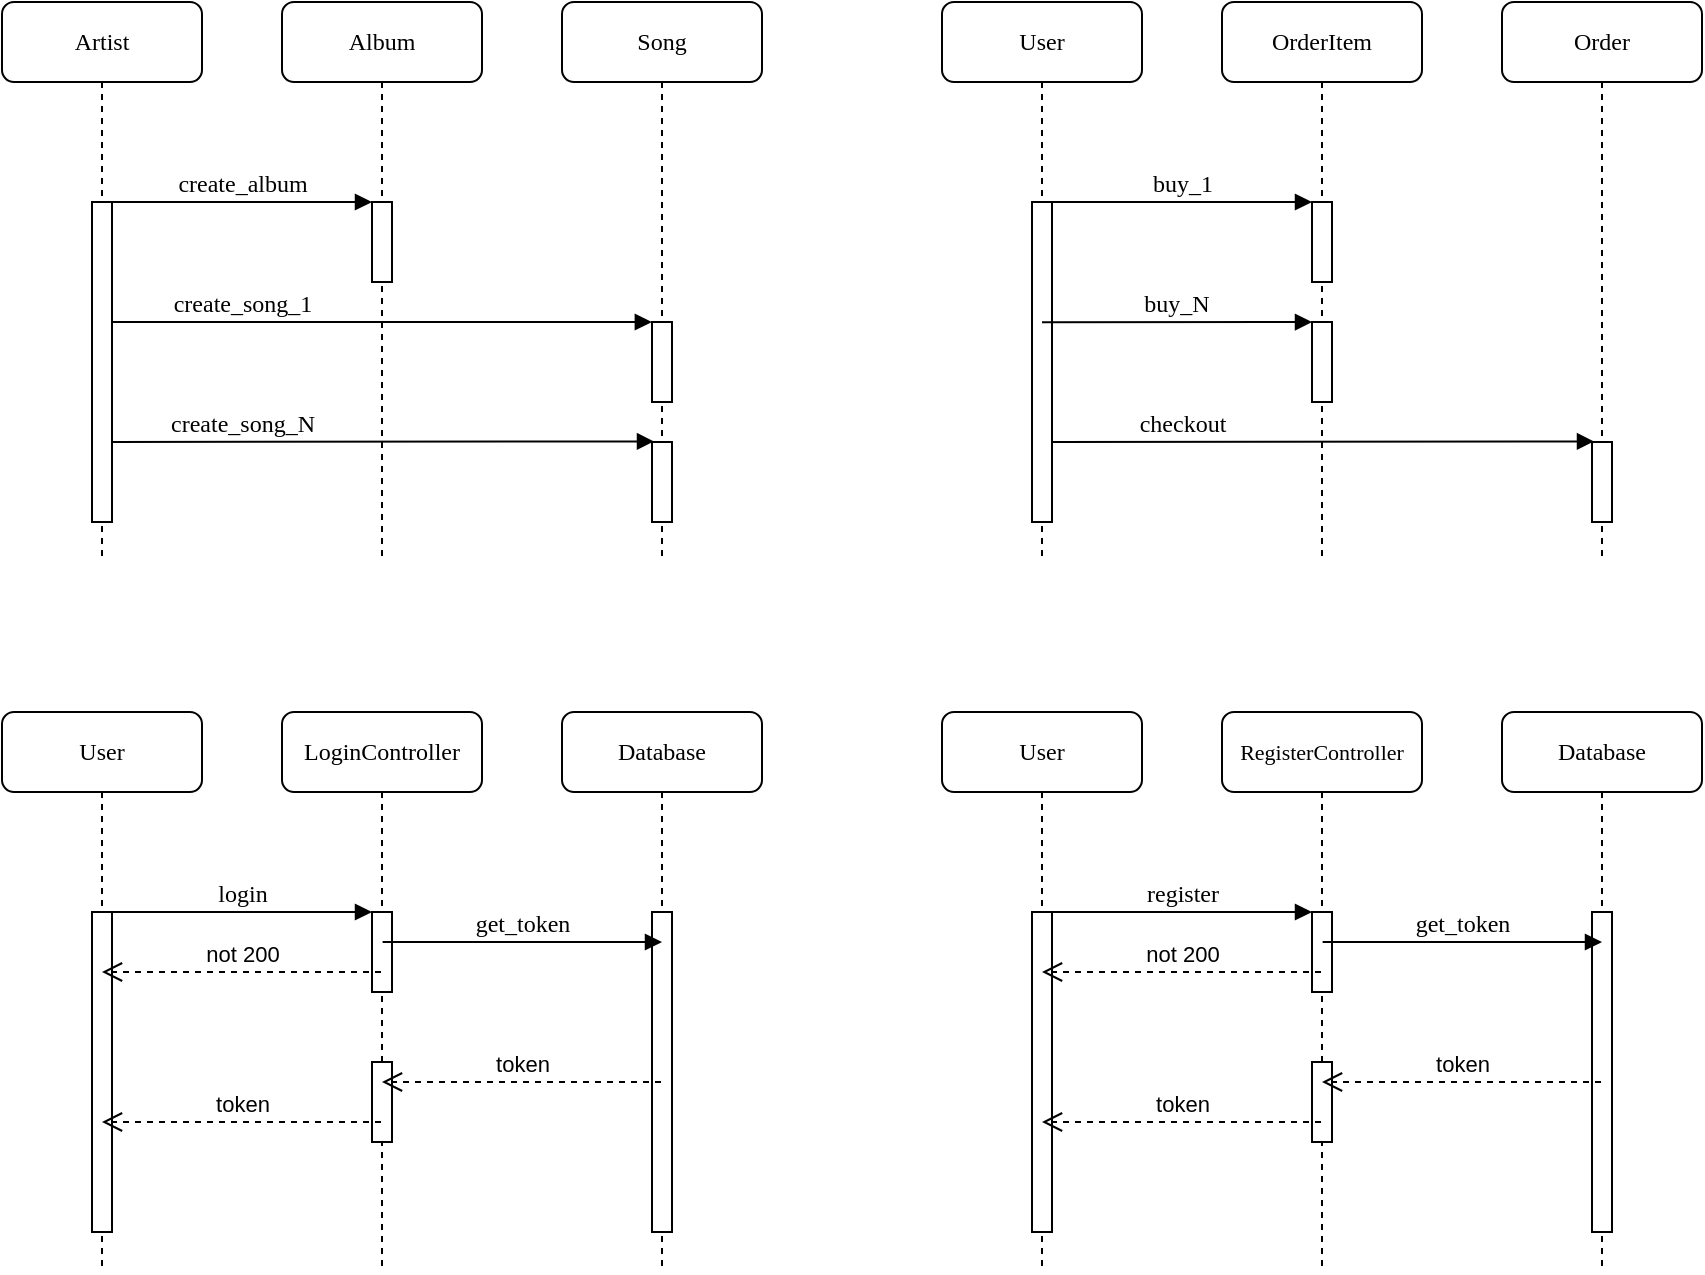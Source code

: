 <mxfile version="12.9.4"><diagram id="ycOkqqDNQwariT2bJfcF" name="Page-1"><mxGraphModel dx="1221" dy="625" grid="1" gridSize="10" guides="1" tooltips="1" connect="1" arrows="1" fold="1" page="1" pageScale="1" pageWidth="1100" pageHeight="850" background="#ffffff" math="0" shadow="0"><root><mxCell id="0"/><mxCell id="1" parent="0"/><mxCell id="7baba1c4bc27f4b0-2" value="Album" style="shape=umlLifeline;perimeter=lifelinePerimeter;whiteSpace=wrap;html=1;container=1;collapsible=0;recursiveResize=0;outlineConnect=0;rounded=1;shadow=0;comic=0;labelBackgroundColor=none;strokeWidth=1;fontFamily=Verdana;fontSize=12;align=center;" parent="1" vertex="1"><mxGeometry x="250" y="90" width="100" height="280" as="geometry"/></mxCell><mxCell id="7baba1c4bc27f4b0-10" value="" style="html=1;points=[];perimeter=orthogonalPerimeter;rounded=0;shadow=0;comic=0;labelBackgroundColor=none;strokeWidth=1;fontFamily=Verdana;fontSize=12;align=center;" parent="7baba1c4bc27f4b0-2" vertex="1"><mxGeometry x="45" y="100" width="10" height="40" as="geometry"/></mxCell><mxCell id="7baba1c4bc27f4b0-3" value="Song" style="shape=umlLifeline;perimeter=lifelinePerimeter;whiteSpace=wrap;html=1;container=1;collapsible=0;recursiveResize=0;outlineConnect=0;rounded=1;shadow=0;comic=0;labelBackgroundColor=none;strokeWidth=1;fontFamily=Verdana;fontSize=12;align=center;" parent="1" vertex="1"><mxGeometry x="390" y="90" width="100" height="280" as="geometry"/></mxCell><mxCell id="7baba1c4bc27f4b0-13" value="" style="html=1;points=[];perimeter=orthogonalPerimeter;rounded=0;shadow=0;comic=0;labelBackgroundColor=none;strokeWidth=1;fontFamily=Verdana;fontSize=12;align=center;" parent="7baba1c4bc27f4b0-3" vertex="1"><mxGeometry x="45" y="160" width="10" height="40" as="geometry"/></mxCell><mxCell id="5B0q2xUI6pbvS1gsh7I7-1" value="" style="html=1;points=[];perimeter=orthogonalPerimeter;rounded=0;shadow=0;comic=0;labelBackgroundColor=none;strokeWidth=1;fontFamily=Verdana;fontSize=12;align=center;" parent="7baba1c4bc27f4b0-3" vertex="1"><mxGeometry x="45" y="220" width="10" height="40" as="geometry"/></mxCell><mxCell id="7baba1c4bc27f4b0-8" value="Artist" style="shape=umlLifeline;perimeter=lifelinePerimeter;whiteSpace=wrap;html=1;container=1;collapsible=0;recursiveResize=0;outlineConnect=0;rounded=1;shadow=0;comic=0;labelBackgroundColor=none;strokeWidth=1;fontFamily=Verdana;fontSize=12;align=center;" parent="1" vertex="1"><mxGeometry x="110" y="90" width="100" height="280" as="geometry"/></mxCell><mxCell id="7baba1c4bc27f4b0-9" value="" style="html=1;points=[];perimeter=orthogonalPerimeter;rounded=0;shadow=0;comic=0;labelBackgroundColor=none;strokeWidth=1;fontFamily=Verdana;fontSize=12;align=center;" parent="7baba1c4bc27f4b0-8" vertex="1"><mxGeometry x="45" y="100" width="10" height="160" as="geometry"/></mxCell><mxCell id="7baba1c4bc27f4b0-23" value="create_song_1" style="html=1;verticalAlign=bottom;endArrow=block;labelBackgroundColor=none;fontFamily=Verdana;fontSize=12;entryX=-0.007;entryY=0;entryDx=0;entryDy=0;entryPerimeter=0;" parent="1" target="7baba1c4bc27f4b0-13" edge="1"><mxGeometry x="-0.518" relative="1" as="geometry"><mxPoint x="165" y="250.0" as="sourcePoint"/><mxPoint x="450" y="250" as="targetPoint"/><mxPoint as="offset"/></mxGeometry></mxCell><mxCell id="7baba1c4bc27f4b0-11" value="create_album" style="html=1;verticalAlign=bottom;endArrow=block;entryX=0;entryY=0;labelBackgroundColor=none;fontFamily=Verdana;fontSize=12;edgeStyle=elbowEdgeStyle;elbow=vertical;" parent="1" source="7baba1c4bc27f4b0-9" target="7baba1c4bc27f4b0-10" edge="1"><mxGeometry relative="1" as="geometry"><mxPoint x="230" y="200" as="sourcePoint"/></mxGeometry></mxCell><mxCell id="5B0q2xUI6pbvS1gsh7I7-4" value="create_song_N" style="html=1;verticalAlign=bottom;endArrow=block;labelBackgroundColor=none;fontFamily=Verdana;fontSize=12;entryX=0.1;entryY=-0.007;entryDx=0;entryDy=0;entryPerimeter=0;" parent="1" target="5B0q2xUI6pbvS1gsh7I7-1" edge="1"><mxGeometry x="-0.52" relative="1" as="geometry"><mxPoint x="165.0" y="310.0" as="sourcePoint"/><mxPoint x="420" y="310" as="targetPoint"/><mxPoint as="offset"/></mxGeometry></mxCell><mxCell id="5B0q2xUI6pbvS1gsh7I7-5" value="OrderItem" style="shape=umlLifeline;perimeter=lifelinePerimeter;whiteSpace=wrap;html=1;container=1;collapsible=0;recursiveResize=0;outlineConnect=0;rounded=1;shadow=0;comic=0;labelBackgroundColor=none;strokeWidth=1;fontFamily=Verdana;fontSize=12;align=center;" parent="1" vertex="1"><mxGeometry x="720" y="90" width="100" height="280" as="geometry"/></mxCell><mxCell id="5B0q2xUI6pbvS1gsh7I7-6" value="" style="html=1;points=[];perimeter=orthogonalPerimeter;rounded=0;shadow=0;comic=0;labelBackgroundColor=none;strokeWidth=1;fontFamily=Verdana;fontSize=12;align=center;" parent="5B0q2xUI6pbvS1gsh7I7-5" vertex="1"><mxGeometry x="45" y="100" width="10" height="40" as="geometry"/></mxCell><mxCell id="5B0q2xUI6pbvS1gsh7I7-7" value="Order" style="shape=umlLifeline;perimeter=lifelinePerimeter;whiteSpace=wrap;html=1;container=1;collapsible=0;recursiveResize=0;outlineConnect=0;rounded=1;shadow=0;comic=0;labelBackgroundColor=none;strokeWidth=1;fontFamily=Verdana;fontSize=12;align=center;" parent="1" vertex="1"><mxGeometry x="860" y="90" width="100" height="280" as="geometry"/></mxCell><mxCell id="5B0q2xUI6pbvS1gsh7I7-9" value="" style="html=1;points=[];perimeter=orthogonalPerimeter;rounded=0;shadow=0;comic=0;labelBackgroundColor=none;strokeWidth=1;fontFamily=Verdana;fontSize=12;align=center;" parent="5B0q2xUI6pbvS1gsh7I7-7" vertex="1"><mxGeometry x="45" y="220" width="10" height="40" as="geometry"/></mxCell><mxCell id="5B0q2xUI6pbvS1gsh7I7-10" value="User" style="shape=umlLifeline;perimeter=lifelinePerimeter;whiteSpace=wrap;html=1;container=1;collapsible=0;recursiveResize=0;outlineConnect=0;rounded=1;shadow=0;comic=0;labelBackgroundColor=none;strokeWidth=1;fontFamily=Verdana;fontSize=12;align=center;" parent="1" vertex="1"><mxGeometry x="580" y="90" width="100" height="280" as="geometry"/></mxCell><mxCell id="5B0q2xUI6pbvS1gsh7I7-11" value="" style="html=1;points=[];perimeter=orthogonalPerimeter;rounded=0;shadow=0;comic=0;labelBackgroundColor=none;strokeWidth=1;fontFamily=Verdana;fontSize=12;align=center;" parent="5B0q2xUI6pbvS1gsh7I7-10" vertex="1"><mxGeometry x="45" y="100" width="10" height="160" as="geometry"/></mxCell><mxCell id="5B0q2xUI6pbvS1gsh7I7-13" value="buy_1" style="html=1;verticalAlign=bottom;endArrow=block;entryX=0;entryY=0;labelBackgroundColor=none;fontFamily=Verdana;fontSize=12;edgeStyle=elbowEdgeStyle;elbow=vertical;" parent="1" source="5B0q2xUI6pbvS1gsh7I7-11" target="5B0q2xUI6pbvS1gsh7I7-6" edge="1"><mxGeometry relative="1" as="geometry"><mxPoint x="700" y="200" as="sourcePoint"/></mxGeometry></mxCell><mxCell id="5B0q2xUI6pbvS1gsh7I7-14" value="checkout" style="html=1;verticalAlign=bottom;endArrow=block;labelBackgroundColor=none;fontFamily=Verdana;fontSize=12;entryX=0.1;entryY=-0.007;entryDx=0;entryDy=0;entryPerimeter=0;" parent="1" target="5B0q2xUI6pbvS1gsh7I7-9" edge="1"><mxGeometry x="-0.52" relative="1" as="geometry"><mxPoint x="635" y="310.0" as="sourcePoint"/><mxPoint x="890" y="310" as="targetPoint"/><mxPoint as="offset"/></mxGeometry></mxCell><mxCell id="5B0q2xUI6pbvS1gsh7I7-15" value="" style="html=1;points=[];perimeter=orthogonalPerimeter;rounded=0;shadow=0;comic=0;labelBackgroundColor=none;strokeWidth=1;fontFamily=Verdana;fontSize=12;align=center;" parent="1" vertex="1"><mxGeometry x="765" y="250" width="10" height="40" as="geometry"/></mxCell><mxCell id="5B0q2xUI6pbvS1gsh7I7-16" value="buy_N" style="html=1;verticalAlign=bottom;endArrow=block;entryX=0;entryY=0;labelBackgroundColor=none;fontFamily=Verdana;fontSize=12;edgeStyle=elbowEdgeStyle;elbow=vertical;" parent="1" edge="1"><mxGeometry relative="1" as="geometry"><mxPoint x="630" y="250.14" as="sourcePoint"/><mxPoint x="765" y="250.14" as="targetPoint"/></mxGeometry></mxCell><mxCell id="zpAQKl5bMVho_lZ1ls6q-1" value="LoginController" style="shape=umlLifeline;perimeter=lifelinePerimeter;whiteSpace=wrap;html=1;container=1;collapsible=0;recursiveResize=0;outlineConnect=0;rounded=1;shadow=0;comic=0;labelBackgroundColor=none;strokeWidth=1;fontFamily=Verdana;fontSize=12;align=center;" vertex="1" parent="1"><mxGeometry x="250" y="445" width="100" height="280" as="geometry"/></mxCell><mxCell id="zpAQKl5bMVho_lZ1ls6q-2" value="" style="html=1;points=[];perimeter=orthogonalPerimeter;rounded=0;shadow=0;comic=0;labelBackgroundColor=none;strokeWidth=1;fontFamily=Verdana;fontSize=12;align=center;" vertex="1" parent="zpAQKl5bMVho_lZ1ls6q-1"><mxGeometry x="45" y="100" width="10" height="40" as="geometry"/></mxCell><mxCell id="zpAQKl5bMVho_lZ1ls6q-11" value="" style="html=1;points=[];perimeter=orthogonalPerimeter;rounded=0;shadow=0;comic=0;labelBackgroundColor=none;strokeWidth=1;fontFamily=Verdana;fontSize=12;align=center;" vertex="1" parent="zpAQKl5bMVho_lZ1ls6q-1"><mxGeometry x="45" y="175" width="10" height="40" as="geometry"/></mxCell><mxCell id="zpAQKl5bMVho_lZ1ls6q-3" value="Database" style="shape=umlLifeline;perimeter=lifelinePerimeter;whiteSpace=wrap;html=1;container=1;collapsible=0;recursiveResize=0;outlineConnect=0;rounded=1;shadow=0;comic=0;labelBackgroundColor=none;strokeWidth=1;fontFamily=Verdana;fontSize=12;align=center;" vertex="1" parent="1"><mxGeometry x="390" y="445" width="100" height="280" as="geometry"/></mxCell><mxCell id="zpAQKl5bMVho_lZ1ls6q-4" value="" style="html=1;points=[];perimeter=orthogonalPerimeter;rounded=0;shadow=0;comic=0;labelBackgroundColor=none;strokeWidth=1;fontFamily=Verdana;fontSize=12;align=center;" vertex="1" parent="zpAQKl5bMVho_lZ1ls6q-3"><mxGeometry x="45" y="100" width="10" height="160" as="geometry"/></mxCell><mxCell id="zpAQKl5bMVho_lZ1ls6q-6" value="User" style="shape=umlLifeline;perimeter=lifelinePerimeter;whiteSpace=wrap;html=1;container=1;collapsible=0;recursiveResize=0;outlineConnect=0;rounded=1;shadow=0;comic=0;labelBackgroundColor=none;strokeWidth=1;fontFamily=Verdana;fontSize=12;align=center;" vertex="1" parent="1"><mxGeometry x="110" y="445" width="100" height="280" as="geometry"/></mxCell><mxCell id="zpAQKl5bMVho_lZ1ls6q-7" value="" style="html=1;points=[];perimeter=orthogonalPerimeter;rounded=0;shadow=0;comic=0;labelBackgroundColor=none;strokeWidth=1;fontFamily=Verdana;fontSize=12;align=center;" vertex="1" parent="zpAQKl5bMVho_lZ1ls6q-6"><mxGeometry x="45" y="100" width="10" height="160" as="geometry"/></mxCell><mxCell id="zpAQKl5bMVho_lZ1ls6q-9" value="login" style="html=1;verticalAlign=bottom;endArrow=block;entryX=0;entryY=0;labelBackgroundColor=none;fontFamily=Verdana;fontSize=12;edgeStyle=elbowEdgeStyle;elbow=vertical;" edge="1" source="zpAQKl5bMVho_lZ1ls6q-7" target="zpAQKl5bMVho_lZ1ls6q-2" parent="1"><mxGeometry relative="1" as="geometry"><mxPoint x="230" y="555" as="sourcePoint"/></mxGeometry></mxCell><mxCell id="zpAQKl5bMVho_lZ1ls6q-16" value="not 200" style="html=1;verticalAlign=bottom;endArrow=open;dashed=1;endSize=8;" edge="1" parent="1"><mxGeometry relative="1" as="geometry"><mxPoint x="160" y="575" as="targetPoint"/><mxPoint x="299.5" y="575" as="sourcePoint"/></mxGeometry></mxCell><mxCell id="zpAQKl5bMVho_lZ1ls6q-17" value="get_token" style="html=1;verticalAlign=bottom;endArrow=block;entryX=0;entryY=0;labelBackgroundColor=none;fontFamily=Verdana;fontSize=12;edgeStyle=elbowEdgeStyle;elbow=vertical;" edge="1" parent="1"><mxGeometry relative="1" as="geometry"><mxPoint x="300.306" y="560" as="sourcePoint"/><mxPoint x="440" y="560" as="targetPoint"/><Array as="points"><mxPoint x="440" y="560"/></Array></mxGeometry></mxCell><mxCell id="zpAQKl5bMVho_lZ1ls6q-18" value="token" style="html=1;verticalAlign=bottom;endArrow=open;dashed=1;endSize=8;" edge="1" parent="1"><mxGeometry relative="1" as="geometry"><mxPoint x="300" y="630" as="targetPoint"/><mxPoint x="439.5" y="630" as="sourcePoint"/></mxGeometry></mxCell><mxCell id="zpAQKl5bMVho_lZ1ls6q-19" value="token" style="html=1;verticalAlign=bottom;endArrow=open;dashed=1;endSize=8;" edge="1" parent="1"><mxGeometry relative="1" as="geometry"><mxPoint x="160" y="650" as="targetPoint"/><mxPoint x="299.5" y="650" as="sourcePoint"/></mxGeometry></mxCell><mxCell id="zpAQKl5bMVho_lZ1ls6q-20" value="&lt;font style=&quot;font-size: 11px&quot;&gt;RegisterController&lt;/font&gt;" style="shape=umlLifeline;perimeter=lifelinePerimeter;whiteSpace=wrap;html=1;container=1;collapsible=0;recursiveResize=0;outlineConnect=0;rounded=1;shadow=0;comic=0;labelBackgroundColor=none;strokeWidth=1;fontFamily=Verdana;fontSize=12;align=center;" vertex="1" parent="1"><mxGeometry x="720" y="445" width="100" height="280" as="geometry"/></mxCell><mxCell id="zpAQKl5bMVho_lZ1ls6q-21" value="" style="html=1;points=[];perimeter=orthogonalPerimeter;rounded=0;shadow=0;comic=0;labelBackgroundColor=none;strokeWidth=1;fontFamily=Verdana;fontSize=12;align=center;" vertex="1" parent="zpAQKl5bMVho_lZ1ls6q-20"><mxGeometry x="45" y="100" width="10" height="40" as="geometry"/></mxCell><mxCell id="zpAQKl5bMVho_lZ1ls6q-22" value="" style="html=1;points=[];perimeter=orthogonalPerimeter;rounded=0;shadow=0;comic=0;labelBackgroundColor=none;strokeWidth=1;fontFamily=Verdana;fontSize=12;align=center;" vertex="1" parent="zpAQKl5bMVho_lZ1ls6q-20"><mxGeometry x="45" y="175" width="10" height="40" as="geometry"/></mxCell><mxCell id="zpAQKl5bMVho_lZ1ls6q-23" value="Database" style="shape=umlLifeline;perimeter=lifelinePerimeter;whiteSpace=wrap;html=1;container=1;collapsible=0;recursiveResize=0;outlineConnect=0;rounded=1;shadow=0;comic=0;labelBackgroundColor=none;strokeWidth=1;fontFamily=Verdana;fontSize=12;align=center;" vertex="1" parent="1"><mxGeometry x="860" y="445" width="100" height="280" as="geometry"/></mxCell><mxCell id="zpAQKl5bMVho_lZ1ls6q-24" value="" style="html=1;points=[];perimeter=orthogonalPerimeter;rounded=0;shadow=0;comic=0;labelBackgroundColor=none;strokeWidth=1;fontFamily=Verdana;fontSize=12;align=center;" vertex="1" parent="zpAQKl5bMVho_lZ1ls6q-23"><mxGeometry x="45" y="100" width="10" height="160" as="geometry"/></mxCell><mxCell id="zpAQKl5bMVho_lZ1ls6q-25" value="User" style="shape=umlLifeline;perimeter=lifelinePerimeter;whiteSpace=wrap;html=1;container=1;collapsible=0;recursiveResize=0;outlineConnect=0;rounded=1;shadow=0;comic=0;labelBackgroundColor=none;strokeWidth=1;fontFamily=Verdana;fontSize=12;align=center;" vertex="1" parent="1"><mxGeometry x="580" y="445" width="100" height="280" as="geometry"/></mxCell><mxCell id="zpAQKl5bMVho_lZ1ls6q-26" value="" style="html=1;points=[];perimeter=orthogonalPerimeter;rounded=0;shadow=0;comic=0;labelBackgroundColor=none;strokeWidth=1;fontFamily=Verdana;fontSize=12;align=center;" vertex="1" parent="zpAQKl5bMVho_lZ1ls6q-25"><mxGeometry x="45" y="100" width="10" height="160" as="geometry"/></mxCell><mxCell id="zpAQKl5bMVho_lZ1ls6q-27" value="register" style="html=1;verticalAlign=bottom;endArrow=block;entryX=0;entryY=0;labelBackgroundColor=none;fontFamily=Verdana;fontSize=12;edgeStyle=elbowEdgeStyle;elbow=vertical;" edge="1" source="zpAQKl5bMVho_lZ1ls6q-26" target="zpAQKl5bMVho_lZ1ls6q-21" parent="1"><mxGeometry relative="1" as="geometry"><mxPoint x="700" y="555" as="sourcePoint"/></mxGeometry></mxCell><mxCell id="zpAQKl5bMVho_lZ1ls6q-28" value="not 200" style="html=1;verticalAlign=bottom;endArrow=open;dashed=1;endSize=8;" edge="1" parent="1"><mxGeometry relative="1" as="geometry"><mxPoint x="630" y="575" as="targetPoint"/><mxPoint x="769.5" y="575" as="sourcePoint"/></mxGeometry></mxCell><mxCell id="zpAQKl5bMVho_lZ1ls6q-29" value="get_token" style="html=1;verticalAlign=bottom;endArrow=block;entryX=0;entryY=0;labelBackgroundColor=none;fontFamily=Verdana;fontSize=12;edgeStyle=elbowEdgeStyle;elbow=vertical;" edge="1" parent="1"><mxGeometry relative="1" as="geometry"><mxPoint x="770.306" y="560" as="sourcePoint"/><mxPoint x="910" y="560" as="targetPoint"/><Array as="points"><mxPoint x="910" y="560"/></Array></mxGeometry></mxCell><mxCell id="zpAQKl5bMVho_lZ1ls6q-30" value="token" style="html=1;verticalAlign=bottom;endArrow=open;dashed=1;endSize=8;" edge="1" parent="1"><mxGeometry relative="1" as="geometry"><mxPoint x="770" y="630" as="targetPoint"/><mxPoint x="909.5" y="630" as="sourcePoint"/></mxGeometry></mxCell><mxCell id="zpAQKl5bMVho_lZ1ls6q-31" value="token" style="html=1;verticalAlign=bottom;endArrow=open;dashed=1;endSize=8;" edge="1" parent="1"><mxGeometry relative="1" as="geometry"><mxPoint x="630" y="650" as="targetPoint"/><mxPoint x="769.5" y="650" as="sourcePoint"/></mxGeometry></mxCell></root></mxGraphModel></diagram></mxfile>